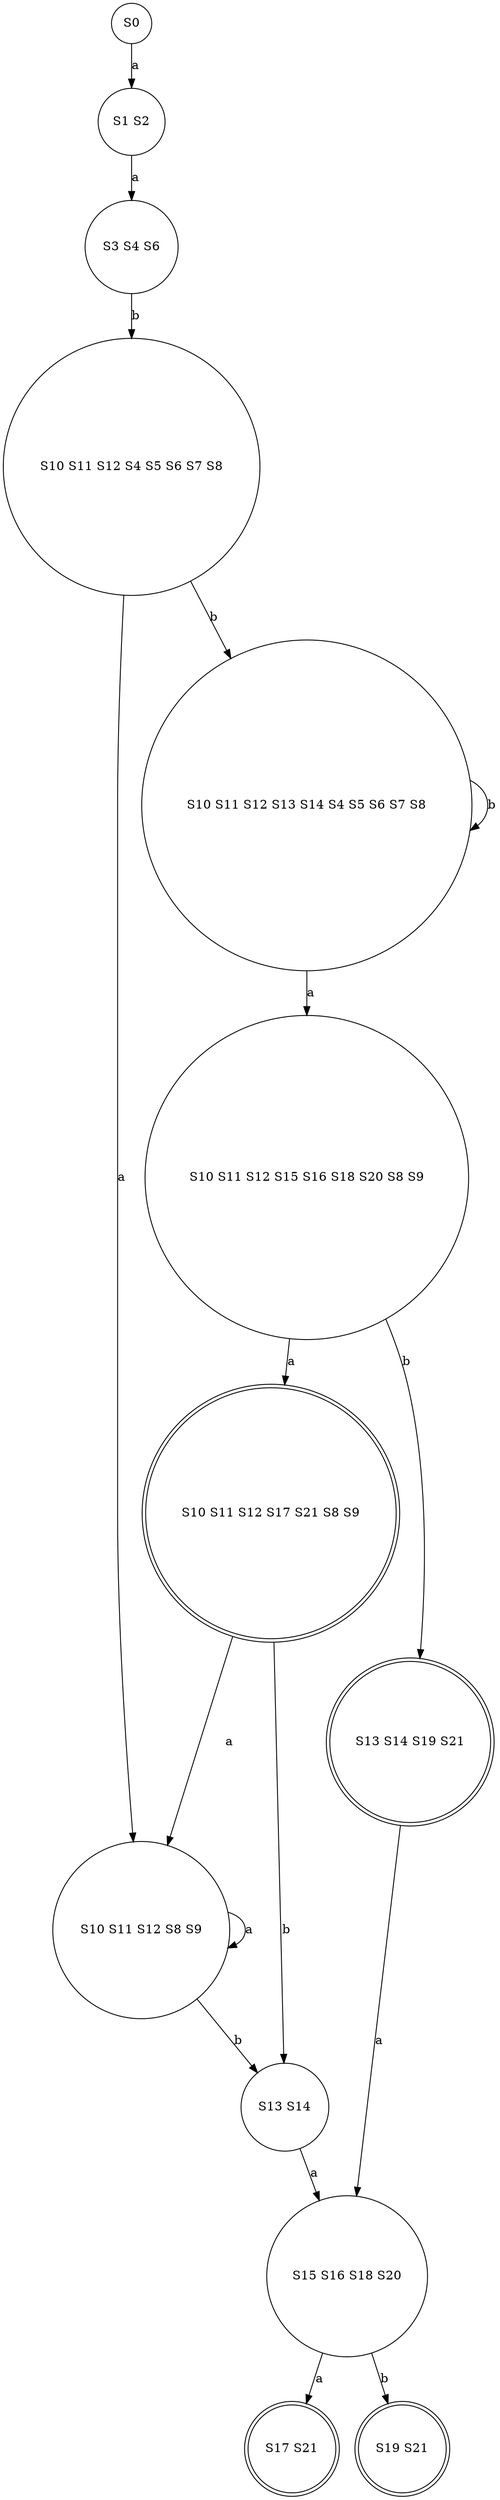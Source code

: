 digraph DFA {
	S0 [shape=circle]
	S0 -> "S1 S2" [label=a]
	"S1 S2" [shape=circle]
	"S1 S2" -> "S3 S4 S6" [label=a]
	"S3 S4 S6" [shape=circle]
	"S3 S4 S6" -> "S10 S11 S12 S4 S5 S6 S7 S8" [label=b]
	"S10 S11 S12 S4 S5 S6 S7 S8" [shape=circle]
	"S10 S11 S12 S4 S5 S6 S7 S8" -> "S10 S11 S12 S8 S9" [label=a]
	"S10 S11 S12 S4 S5 S6 S7 S8" -> "S10 S11 S12 S13 S14 S4 S5 S6 S7 S8" [label=b]
	"S10 S11 S12 S8 S9" [shape=circle]
	"S10 S11 S12 S8 S9" -> "S10 S11 S12 S8 S9" [label=a]
	"S10 S11 S12 S8 S9" -> "S13 S14" [label=b]
	"S10 S11 S12 S13 S14 S4 S5 S6 S7 S8" [shape=circle]
	"S10 S11 S12 S13 S14 S4 S5 S6 S7 S8" -> "S10 S11 S12 S15 S16 S18 S20 S8 S9" [label=a]
	"S10 S11 S12 S13 S14 S4 S5 S6 S7 S8" -> "S10 S11 S12 S13 S14 S4 S5 S6 S7 S8" [label=b]
	"S13 S14" [shape=circle]
	"S13 S14" -> "S15 S16 S18 S20" [label=a]
	"S10 S11 S12 S15 S16 S18 S20 S8 S9" [shape=circle]
	"S10 S11 S12 S15 S16 S18 S20 S8 S9" -> "S10 S11 S12 S17 S21 S8 S9" [label=a]
	"S10 S11 S12 S15 S16 S18 S20 S8 S9" -> "S13 S14 S19 S21" [label=b]
	"S15 S16 S18 S20" [shape=circle]
	"S15 S16 S18 S20" -> "S17 S21" [label=a]
	"S15 S16 S18 S20" -> "S19 S21" [label=b]
	"S10 S11 S12 S17 S21 S8 S9" [shape=doublecircle]
	"S10 S11 S12 S17 S21 S8 S9" -> "S10 S11 S12 S8 S9" [label=a]
	"S10 S11 S12 S17 S21 S8 S9" -> "S13 S14" [label=b]
	"S13 S14 S19 S21" [shape=doublecircle]
	"S13 S14 S19 S21" -> "S15 S16 S18 S20" [label=a]
	"S17 S21" [shape=doublecircle]
	"S19 S21" [shape=doublecircle]
}
